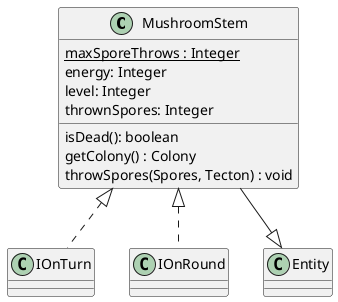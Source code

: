 @startuml mushroomStem

MushroomStem <|.. IOnTurn
MushroomStem <|.. IOnRound
MushroomStem --|> Entity
class MushroomStem{
    {static} maxSporeThrows : Integer
    energy: Integer
    level: Integer
    thrownSpores: Integer
    isDead(): boolean
    getColony() : Colony
    throwSpores(Spores, Tecton) : void
}
@enduml